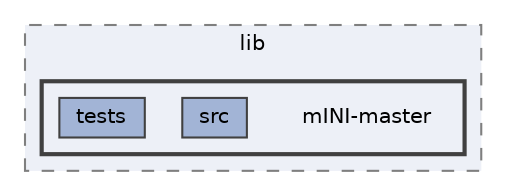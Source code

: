 digraph "C:/Users/HP/Documents/GitHub/Minero-Game/Classes/lib/mINI-master"
{
 // LATEX_PDF_SIZE
  bgcolor="transparent";
  edge [fontname=Helvetica,fontsize=10,labelfontname=Helvetica,labelfontsize=10];
  node [fontname=Helvetica,fontsize=10,shape=box,height=0.2,width=0.4];
  compound=true
  subgraph clusterdir_fc240e2943637a3e32c255d98eb86c40 {
    graph [ bgcolor="#edf0f7", pencolor="grey50", label="lib", fontname=Helvetica,fontsize=10 style="filled,dashed", URL="dir_fc240e2943637a3e32c255d98eb86c40.html",tooltip=""]
  subgraph clusterdir_9db86e128ba02267f556ad5ebf91522a {
    graph [ bgcolor="#edf0f7", pencolor="grey25", label="", fontname=Helvetica,fontsize=10 style="filled,bold", URL="dir_9db86e128ba02267f556ad5ebf91522a.html",tooltip=""]
    dir_9db86e128ba02267f556ad5ebf91522a [shape=plaintext, label="mINI-master"];
  dir_74c4e8dc981d3bb9c2ebd570c2d0e7df [label="src", fillcolor="#a2b4d6", color="grey25", style="filled", URL="dir_74c4e8dc981d3bb9c2ebd570c2d0e7df.html",tooltip=""];
  dir_981ba9c0148ed2985eb2d73d042578ed [label="tests", fillcolor="#a2b4d6", color="grey25", style="filled", URL="dir_981ba9c0148ed2985eb2d73d042578ed.html",tooltip=""];
  }
  }
}
